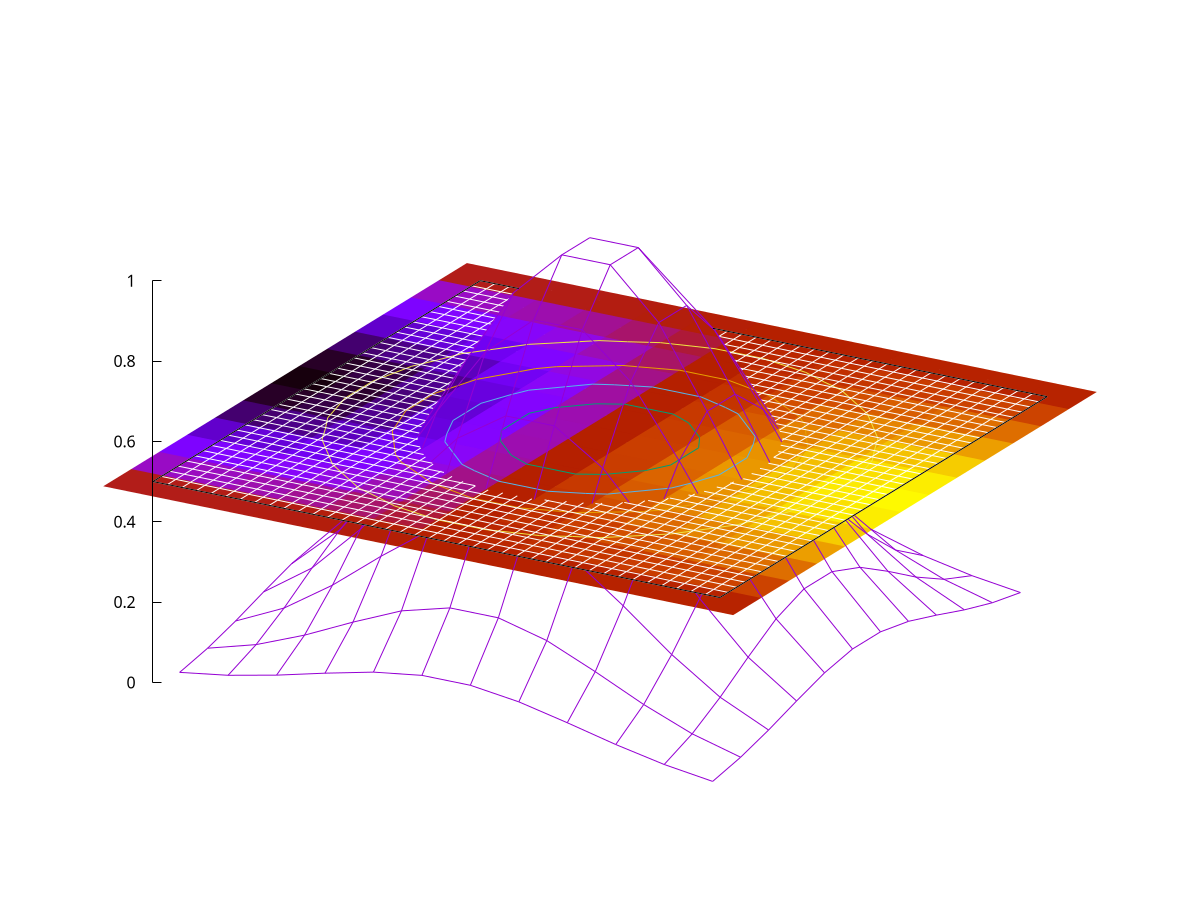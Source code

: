 set samp 40
set iso 40
set yrange [-1.5:1.5]
set xrange [-1.5:1.5]
set zrange [0:1]
unset ytics
unset xtics
unset key
unset colorbox
set hidden3d front
a = .5
set xyplane at a
set contour base
f(x,y) = exp(-x**2-y**2)
splot '++' using 1:2:(a):(sin($1)*cos($2)) with pm3d at b, '++' using 1:2:(f($1,$2)) with lines, a with lines lt -100
